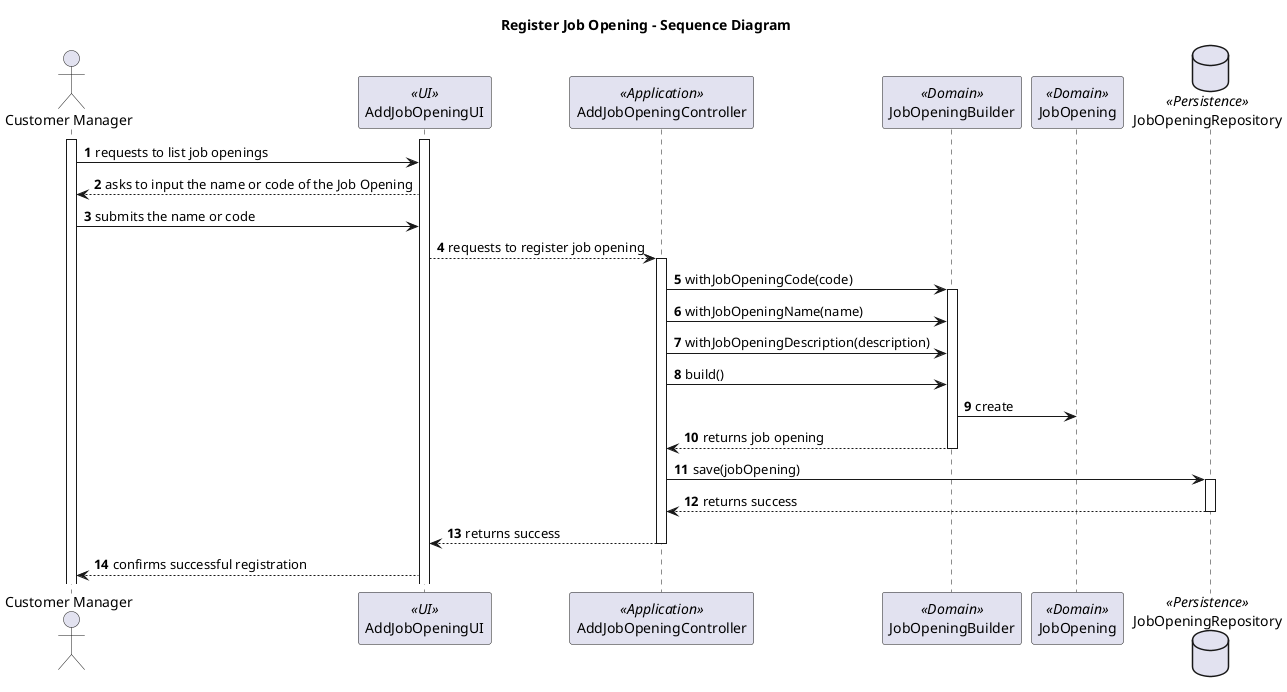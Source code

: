 @startuml

title Register Job Opening - Sequence Diagram

autonumber
actor "Customer Manager" as M
participant AddJobOpeningUI  as UI <<UI>>
participant AddJobOpeningController as Controller <<Application>>
participant JobOpeningBuilder as JB <<Domain>>
participant JobOpening as JO <<Domain>>
database JobOpeningRepository as JRepo <<Persistence>>

activate M
activate UI

M -> UI : requests to list job openings

UI --> M : asks to input the name or code of the Job Opening

M -> UI : submits the name or code

UI --> Controller : requests to register job opening

activate Controller

Controller -> JB: withJobOpeningCode(code)
activate JB
Controller -> JB: withJobOpeningName(name)
Controller -> JB: withJobOpeningDescription(description)
Controller -> JB: build()


deactivate JRepo
JB -> JO: create
JB --> Controller: returns job opening
deactivate JB



Controller -> JRepo: save(jobOpening)
activate JRepo

JRepo --> Controller: returns success
deactivate JRepo
Controller --> UI: returns success
deactivate Controller

UI --> M: confirms successful registration

@enduml








